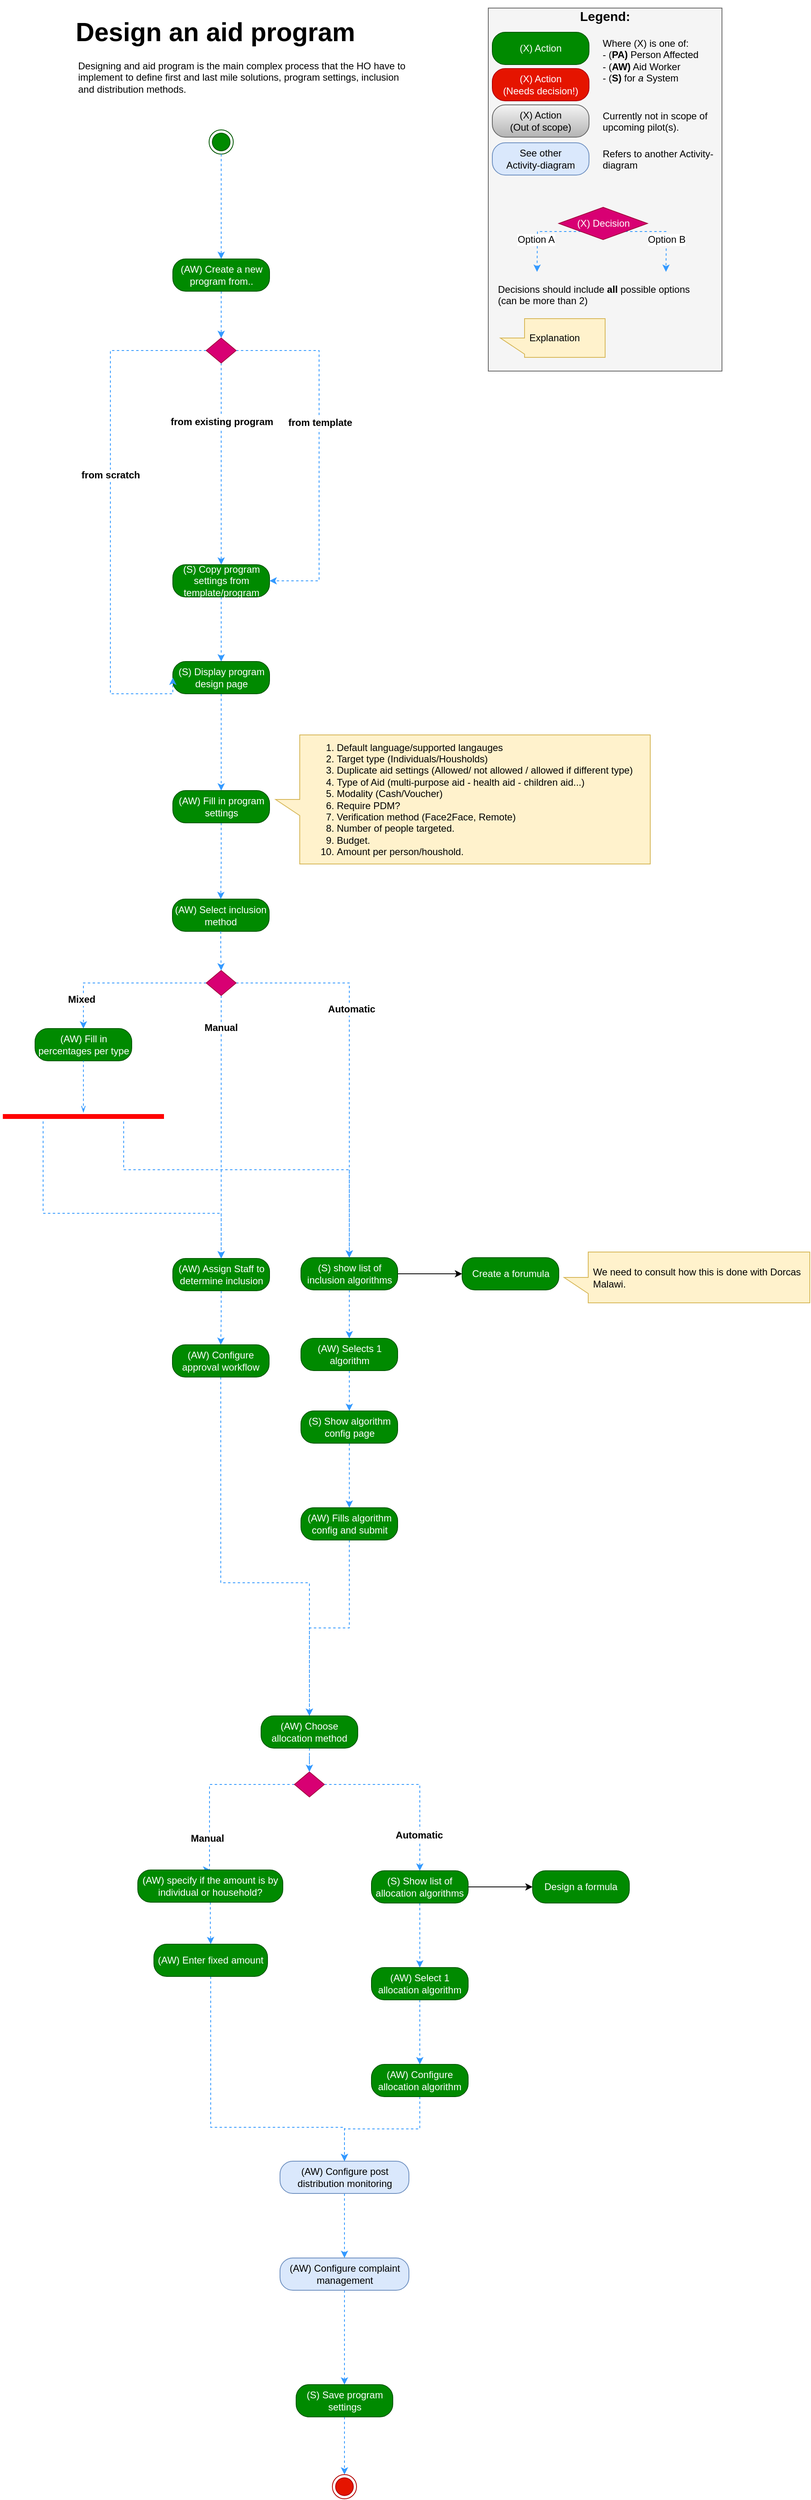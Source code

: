 <mxfile version="10.7.7" type="github"><diagram id="uyd7z65uwDIBuKVMTp-y" name="Page-1"><mxGraphModel dx="2628" dy="688" grid="0" gridSize="10" guides="1" tooltips="1" connect="1" arrows="1" fold="1" page="1" pageScale="1" pageWidth="827" pageHeight="1169" math="0" shadow="0"><root><mxCell id="0"/><mxCell id="1" parent="0"/><mxCell id="oU4Lt3CGuPSWamgN9LYf-1" value="" style="ellipse;html=1;shape=endState;fillColor=#008a00;strokeColor=#005700;fontColor=#ffffff;" parent="1" vertex="1"><mxGeometry x="183.5" y="161" width="30" height="30" as="geometry"/></mxCell><mxCell id="r_gWgSIU1no9RMqBCy4V-19" value="" style="edgeStyle=orthogonalEdgeStyle;rounded=0;orthogonalLoop=1;jettySize=auto;html=1;dashed=1;fontColor=#ffffff;strokeColor=#3399FF;exitX=0.5;exitY=1;exitDx=0;exitDy=0;" parent="1" source="oU4Lt3CGuPSWamgN9LYf-1" target="oU4Lt3CGuPSWamgN9LYf-7" edge="1"><mxGeometry relative="1" as="geometry"><mxPoint x="198.5" y="281" as="sourcePoint"/></mxGeometry></mxCell><mxCell id="r_gWgSIU1no9RMqBCy4V-20" value="" style="edgeStyle=orthogonalEdgeStyle;rounded=0;orthogonalLoop=1;jettySize=auto;html=1;dashed=1;fontColor=#ffffff;strokeColor=#3399FF;entryX=0.5;entryY=0;entryDx=0;entryDy=0;" parent="1" source="KecbVdrOQGVTAzfSpqfk-3" target="oU4Lt3CGuPSWamgN9LYf-9" edge="1"><mxGeometry relative="1" as="geometry"><mxPoint x="409.241" y="519.897" as="targetPoint"/></mxGeometry></mxCell><mxCell id="VSpnW6MTnc7cBIIX0SXJ-1" value="&lt;span&gt;&lt;font color=&quot;#000000&quot;&gt;from existing program&lt;/font&gt;&lt;/span&gt;" style="text;html=1;resizable=0;points=[];align=center;verticalAlign=middle;labelBackgroundColor=#ffffff;fontColor=#ffffff;fontStyle=1" parent="r_gWgSIU1no9RMqBCy4V-20" vertex="1" connectable="0"><mxGeometry x="0.385" y="-22" relative="1" as="geometry"><mxPoint x="22.5" y="-100" as="offset"/></mxGeometry></mxCell><mxCell id="KecbVdrOQGVTAzfSpqfk-5" style="edgeStyle=orthogonalEdgeStyle;rounded=0;orthogonalLoop=1;jettySize=auto;html=1;entryX=0.5;entryY=0;entryDx=0;entryDy=0;dashed=1;fontColor=#ffffff;strokeColor=#3399FF;" parent="1" source="oU4Lt3CGuPSWamgN9LYf-7" target="KecbVdrOQGVTAzfSpqfk-3" edge="1"><mxGeometry relative="1" as="geometry"/></mxCell><mxCell id="oU4Lt3CGuPSWamgN9LYf-7" value="(AW) Create a new program from.." style="rounded=1;whiteSpace=wrap;html=1;arcSize=40;fillColor=#008a00;strokeColor=#005700;fontColor=#ffffff;" parent="1" vertex="1"><mxGeometry x="138.5" y="321" width="120" height="40" as="geometry"/></mxCell><mxCell id="r_gWgSIU1no9RMqBCy4V-21" value="" style="edgeStyle=orthogonalEdgeStyle;rounded=0;orthogonalLoop=1;jettySize=auto;html=1;dashed=1;fontColor=#ffffff;strokeColor=#3399FF;" parent="1" source="oU4Lt3CGuPSWamgN9LYf-9" target="oU4Lt3CGuPSWamgN9LYf-11" edge="1"><mxGeometry relative="1" as="geometry"/></mxCell><mxCell id="oU4Lt3CGuPSWamgN9LYf-9" value="(S) Copy program settings from template/program" style="rounded=1;whiteSpace=wrap;html=1;arcSize=40;fillColor=#008a00;strokeColor=#005700;fontColor=#ffffff;" parent="1" vertex="1"><mxGeometry x="138.5" y="700" width="120" height="40" as="geometry"/></mxCell><mxCell id="W5jjdHtQMDYPquZrsMow-2" value="" style="edgeStyle=orthogonalEdgeStyle;rounded=0;orthogonalLoop=1;jettySize=auto;html=1;dashed=1;fontColor=#ffffff;strokeColor=#3399FF;" parent="1" source="oU4Lt3CGuPSWamgN9LYf-11" target="W5jjdHtQMDYPquZrsMow-1" edge="1"><mxGeometry relative="1" as="geometry"/></mxCell><mxCell id="oU4Lt3CGuPSWamgN9LYf-11" value="(S) Display program design page" style="rounded=1;whiteSpace=wrap;html=1;arcSize=40;fillColor=#008a00;strokeColor=#005700;fontColor=#ffffff;" parent="1" vertex="1"><mxGeometry x="138.5" y="820" width="120" height="40" as="geometry"/></mxCell><mxCell id="W5jjdHtQMDYPquZrsMow-8" value="" style="edgeStyle=orthogonalEdgeStyle;rounded=0;orthogonalLoop=1;jettySize=auto;html=1;dashed=1;strokeColor=#3399FF;fontColor=#ffffff;entryX=0.5;entryY=0;entryDx=0;entryDy=0;" parent="1" source="W5jjdHtQMDYPquZrsMow-1" target="r_gWgSIU1no9RMqBCy4V-23" edge="1"><mxGeometry relative="1" as="geometry"><mxPoint x="198.5" y="1040" as="targetPoint"/></mxGeometry></mxCell><mxCell id="W5jjdHtQMDYPquZrsMow-1" value="(AW) Fill in program settings" style="rounded=1;whiteSpace=wrap;html=1;arcSize=40;fillColor=#008a00;strokeColor=#005700;fontColor=#ffffff;" parent="1" vertex="1"><mxGeometry x="138.5" y="980" width="120" height="40" as="geometry"/></mxCell><mxCell id="W5jjdHtQMDYPquZrsMow-12" value="" style="edgeStyle=orthogonalEdgeStyle;rounded=0;orthogonalLoop=1;jettySize=auto;html=1;dashed=1;strokeColor=#3399FF;fontColor=#000000;fontStyle=1" parent="1" source="W5jjdHtQMDYPquZrsMow-13" target="W5jjdHtQMDYPquZrsMow-11" edge="1"><mxGeometry relative="1" as="geometry"/></mxCell><mxCell id="W5jjdHtQMDYPquZrsMow-48" value="&lt;b&gt;Manual&lt;/b&gt;" style="text;html=1;resizable=0;points=[];align=center;verticalAlign=middle;labelBackgroundColor=#ffffff;fontColor=#000000;" parent="W5jjdHtQMDYPquZrsMow-12" vertex="1" connectable="0"><mxGeometry x="-0.663" y="-1" relative="1" as="geometry"><mxPoint y="-15" as="offset"/></mxGeometry></mxCell><mxCell id="r_gWgSIU1no9RMqBCy4V-23" value="(AW) Select inclusion method&lt;br&gt;" style="rounded=1;whiteSpace=wrap;html=1;arcSize=40;fillColor=#008a00;strokeColor=#005700;fontColor=#ffffff;" parent="1" vertex="1"><mxGeometry x="138" y="1114.5" width="120" height="40" as="geometry"/></mxCell><mxCell id="W5jjdHtQMDYPquZrsMow-52" style="edgeStyle=orthogonalEdgeStyle;rounded=0;orthogonalLoop=1;jettySize=auto;html=1;entryX=0.5;entryY=0;entryDx=0;entryDy=0;dashed=1;strokeColor=#3399FF;" parent="1" source="W5jjdHtQMDYPquZrsMow-11" target="W5jjdHtQMDYPquZrsMow-53" edge="1"><mxGeometry relative="1" as="geometry"/></mxCell><mxCell id="W5jjdHtQMDYPquZrsMow-11" value="(AW) Assign Staff to determine inclusion&lt;br&gt;" style="rounded=1;whiteSpace=wrap;html=1;arcSize=40;fillColor=#008a00;strokeColor=#005700;fontColor=#ffffff;" parent="1" vertex="1"><mxGeometry x="138.5" y="1560" width="120" height="40" as="geometry"/></mxCell><mxCell id="Q3AtUHi8kb276JzZ1yQo-1" value="" style="rounded=0;whiteSpace=wrap;html=1;fontSize=16;align=left;fillColor=#f5f5f5;strokeColor=#666666;fontColor=#333333;" parent="1" vertex="1"><mxGeometry x="530" y="10" width="290" height="450" as="geometry"/></mxCell><mxCell id="Q3AtUHi8kb276JzZ1yQo-6" value="See other&lt;br&gt;Activity-diagram" style="rounded=1;whiteSpace=wrap;html=1;arcSize=40;fillColor=#dae8fc;strokeColor=#6c8ebf;" parent="1" vertex="1"><mxGeometry x="535" y="177" width="120" height="40" as="geometry"/></mxCell><mxCell id="Q3AtUHi8kb276JzZ1yQo-8" value="(X) Action&lt;br&gt;" style="rounded=1;whiteSpace=wrap;html=1;arcSize=40;fillColor=#008a00;strokeColor=#005700;fontColor=#ffffff;" parent="1" vertex="1"><mxGeometry x="535" y="40" width="120" height="40" as="geometry"/></mxCell><mxCell id="Q3AtUHi8kb276JzZ1yQo-9" value="" style="edgeStyle=orthogonalEdgeStyle;rounded=0;orthogonalLoop=1;jettySize=auto;html=1;dashed=1;strokeColor=#3399FF;exitX=0;exitY=1;exitDx=0;exitDy=0;" parent="1" source="Q3AtUHi8kb276JzZ1yQo-13" edge="1"><mxGeometry relative="1" as="geometry"><mxPoint x="590.5" y="337" as="targetPoint"/></mxGeometry></mxCell><mxCell id="Q3AtUHi8kb276JzZ1yQo-10" value="Option A" style="text;html=1;resizable=0;points=[];align=center;verticalAlign=middle;labelBackgroundColor=#ffffff;" parent="Q3AtUHi8kb276JzZ1yQo-9" vertex="1" connectable="0"><mxGeometry x="-0.263" y="1" relative="1" as="geometry"><mxPoint x="-18" y="9" as="offset"/></mxGeometry></mxCell><mxCell id="Q3AtUHi8kb276JzZ1yQo-11" style="edgeStyle=orthogonalEdgeStyle;rounded=0;orthogonalLoop=1;jettySize=auto;html=1;exitX=1;exitY=1;exitDx=0;exitDy=0;dashed=1;strokeColor=#3399FF;" parent="1" source="Q3AtUHi8kb276JzZ1yQo-13" edge="1"><mxGeometry relative="1" as="geometry"><mxPoint x="750.5" y="337" as="targetPoint"/></mxGeometry></mxCell><mxCell id="Q3AtUHi8kb276JzZ1yQo-12" value="Option B" style="text;html=1;resizable=0;points=[];align=center;verticalAlign=middle;labelBackgroundColor=#ffffff;" parent="Q3AtUHi8kb276JzZ1yQo-11" vertex="1" connectable="0"><mxGeometry x="0.2" y="-1" relative="1" as="geometry"><mxPoint x="1" as="offset"/></mxGeometry></mxCell><mxCell id="Q3AtUHi8kb276JzZ1yQo-13" value="&lt;span&gt;(X) Decision&lt;br&gt;&lt;/span&gt;" style="rhombus;whiteSpace=wrap;html=1;fillColor=#d80073;strokeColor=#A50040;fontColor=#ffffff;" parent="1" vertex="1"><mxGeometry x="617.5" y="257" width="110" height="40" as="geometry"/></mxCell><mxCell id="Q3AtUHi8kb276JzZ1yQo-29" value="(X) Action&lt;br&gt;(Needs decision!)&lt;br&gt;" style="rounded=1;whiteSpace=wrap;html=1;arcSize=40;fillColor=#e51400;strokeColor=#B20000;fontColor=#ffffff;" parent="1" vertex="1"><mxGeometry x="535" y="85" width="120" height="40" as="geometry"/></mxCell><mxCell id="Q3AtUHi8kb276JzZ1yQo-30" value="&lt;div style=&quot;text-align: left ; font-size: 32px&quot;&gt;Design an aid program&lt;/div&gt;" style="text;html=1;strokeColor=none;fillColor=none;align=left;verticalAlign=middle;whiteSpace=wrap;rounded=0;fontStyle=1;fontSize=32;spacingLeft=16;" parent="1" vertex="1"><mxGeometry width="518" height="80" as="geometry"/></mxCell><mxCell id="Q3AtUHi8kb276JzZ1yQo-31" value="&lt;font style=&quot;font-size: 16px;&quot;&gt;Legend:&lt;/font&gt;" style="text;html=1;strokeColor=none;fillColor=none;align=center;verticalAlign=middle;whiteSpace=wrap;rounded=0;fontSize=16;fontStyle=1" parent="1" vertex="1"><mxGeometry x="655" y="10" width="40" height="20" as="geometry"/></mxCell><mxCell id="Q3AtUHi8kb276JzZ1yQo-32" value="Where (X) is one of:&lt;br&gt;- (&lt;b&gt;PA)&lt;/b&gt; Person Affected&lt;br&gt;- (&lt;b&gt;AW)&lt;/b&gt; Aid Worker&lt;br&gt;- (&lt;b&gt;S)&lt;/b&gt; for &lt;i&gt;a&lt;/i&gt; System&lt;br&gt;" style="text;html=1;strokeColor=none;fillColor=none;align=left;verticalAlign=top;whiteSpace=wrap;rounded=0;fontSize=12;" parent="1" vertex="1"><mxGeometry x="670" y="40" width="140" height="70" as="geometry"/></mxCell><mxCell id="Q3AtUHi8kb276JzZ1yQo-33" value="Refers to another Activity-diagram&lt;br&gt;" style="text;html=1;strokeColor=none;fillColor=none;align=left;verticalAlign=top;whiteSpace=wrap;rounded=0;fontSize=12;" parent="1" vertex="1"><mxGeometry x="670" y="177" width="140" height="38" as="geometry"/></mxCell><mxCell id="Q3AtUHi8kb276JzZ1yQo-34" value="Decisions should include &lt;b&gt;all&lt;/b&gt; possible options (can be more than 2)&lt;br&gt;" style="text;html=1;strokeColor=none;fillColor=none;align=left;verticalAlign=top;whiteSpace=wrap;rounded=0;fontSize=12;" parent="1" vertex="1"><mxGeometry x="540" y="345" width="250" height="38" as="geometry"/></mxCell><mxCell id="Q3AtUHi8kb276JzZ1yQo-35" value="&lt;p&gt;Explanation&lt;/p&gt;" style="shape=callout;whiteSpace=wrap;html=1;perimeter=calloutPerimeter;fillColor=#fff2cc;fontSize=12;align=left;strokeColor=#d6b656;spacingLeft=4;direction=south;" parent="1" vertex="1"><mxGeometry x="545" y="395" width="130" height="48" as="geometry"/></mxCell><mxCell id="Q3AtUHi8kb276JzZ1yQo-36" value="(X) Action&lt;br&gt;(Out of scope)&lt;br&gt;" style="rounded=1;whiteSpace=wrap;html=1;arcSize=40;fillColor=#f5f5f5;strokeColor=#666666;gradientColor=#b3b3b3;" parent="1" vertex="1"><mxGeometry x="535" y="130" width="120" height="40" as="geometry"/></mxCell><mxCell id="Q3AtUHi8kb276JzZ1yQo-37" value="Currently not in scope of upcoming pilot(s).&lt;br&gt;" style="text;html=1;strokeColor=none;fillColor=none;align=left;verticalAlign=top;whiteSpace=wrap;rounded=0;fontSize=12;" parent="1" vertex="1"><mxGeometry x="670" y="130" width="140" height="70" as="geometry"/></mxCell><mxCell id="KecbVdrOQGVTAzfSpqfk-2" value="&lt;p&gt;Designing and aid program is the main complex process that the HO have to implement to define first and last mile solutions, program settings, inclusion and distribution methods.&lt;/p&gt;" style="text;html=1;strokeColor=none;fillColor=none;spacing=8;spacingTop=-20;whiteSpace=wrap;overflow=hidden;rounded=0;align=left;" parent="1" vertex="1"><mxGeometry x="13" y="70" width="432" height="57" as="geometry"/></mxCell><mxCell id="KecbVdrOQGVTAzfSpqfk-9" style="edgeStyle=orthogonalEdgeStyle;rounded=0;orthogonalLoop=1;jettySize=auto;html=1;exitX=0;exitY=0.5;exitDx=0;exitDy=0;entryX=0;entryY=0.5;entryDx=0;entryDy=0;dashed=1;strokeColor=#3399FF;fontColor=#ffffff;" parent="1" source="KecbVdrOQGVTAzfSpqfk-3" target="oU4Lt3CGuPSWamgN9LYf-11" edge="1"><mxGeometry relative="1" as="geometry"><mxPoint x="-17.655" y="519.897" as="targetPoint"/><Array as="points"><mxPoint x="61" y="434"/><mxPoint x="61" y="860"/></Array></mxGeometry></mxCell><mxCell id="VSpnW6MTnc7cBIIX0SXJ-3" value="&lt;span&gt;from scratch&lt;/span&gt;" style="text;html=1;resizable=0;points=[];align=center;verticalAlign=middle;labelBackgroundColor=#ffffff;fontColor=#000000;fontStyle=1" parent="KecbVdrOQGVTAzfSpqfk-9" vertex="1" connectable="0"><mxGeometry x="-0.149" relative="1" as="geometry"><mxPoint as="offset"/></mxGeometry></mxCell><mxCell id="3eUG6qijm_FLdWAASWK8-2" style="edgeStyle=orthogonalEdgeStyle;rounded=0;orthogonalLoop=1;jettySize=auto;html=1;dashed=1;fontColor=#ffffff;strokeColor=#3399FF;entryX=1;entryY=0.5;entryDx=0;entryDy=0;" parent="1" source="KecbVdrOQGVTAzfSpqfk-3" target="oU4Lt3CGuPSWamgN9LYf-9" edge="1"><mxGeometry relative="1" as="geometry"><mxPoint x="280" y="660" as="targetPoint"/><Array as="points"><mxPoint x="320" y="434"/><mxPoint x="320" y="720"/></Array></mxGeometry></mxCell><mxCell id="VSpnW6MTnc7cBIIX0SXJ-2" value="&lt;span&gt;&lt;font color=&quot;#000000&quot;&gt;from template&lt;/font&gt;&lt;/span&gt;" style="text;html=1;resizable=0;points=[];align=center;verticalAlign=middle;labelBackgroundColor=#ffffff;fontColor=#ffffff;fontStyle=1" parent="3eUG6qijm_FLdWAASWK8-2" vertex="1" connectable="0"><mxGeometry x="-0.45" y="1" relative="1" as="geometry"><mxPoint y="68" as="offset"/></mxGeometry></mxCell><mxCell id="KecbVdrOQGVTAzfSpqfk-3" value="&lt;span&gt;&lt;br&gt;&lt;/span&gt;" style="rhombus;whiteSpace=wrap;html=1;fillColor=#d80073;strokeColor=#A50040;fontColor=#ffffff;" parent="1" vertex="1"><mxGeometry x="180" y="419" width="37" height="31" as="geometry"/></mxCell><mxCell id="W5jjdHtQMDYPquZrsMow-4" value="&lt;p&gt;&lt;/p&gt;&lt;ol&gt;&lt;li&gt;Default language/supported langauges&lt;/li&gt;&lt;li&gt;Target type (Individuals/Housholds)&lt;/li&gt;&lt;li&gt;Duplicate aid settings (Allowed/ not allowed / allowed if different type)&lt;/li&gt;&lt;li&gt;Type of Aid (multi-purpose aid - health aid - children aid...)&lt;/li&gt;&lt;li&gt;Modality (Cash/Voucher)&lt;/li&gt;&lt;li&gt;Require PDM?&lt;/li&gt;&lt;li&gt;Verification method (Face2Face, Remote)&lt;/li&gt;&lt;li&gt;Number of people targeted.&lt;/li&gt;&lt;li&gt;Budget.&lt;/li&gt;&lt;li&gt;Amount per person/houshold.&lt;/li&gt;&lt;/ol&gt;&lt;p&gt;&lt;/p&gt;" style="shape=callout;whiteSpace=wrap;html=1;perimeter=calloutPerimeter;fillColor=#fff2cc;fontSize=12;align=left;strokeColor=#d6b656;spacingLeft=4;direction=south;" parent="1" vertex="1"><mxGeometry x="266" y="911" width="465" height="160" as="geometry"/></mxCell><mxCell id="W5jjdHtQMDYPquZrsMow-16" style="edgeStyle=orthogonalEdgeStyle;rounded=0;orthogonalLoop=1;jettySize=auto;html=1;exitX=1;exitY=0.5;exitDx=0;exitDy=0;entryX=0.5;entryY=0;entryDx=0;entryDy=0;dashed=1;strokeColor=#3399FF;fontColor=#ffffff;" parent="1" source="W5jjdHtQMDYPquZrsMow-13" target="W5jjdHtQMDYPquZrsMow-23" edge="1"><mxGeometry relative="1" as="geometry"><mxPoint x="378" y="1249" as="targetPoint"/></mxGeometry></mxCell><mxCell id="W5jjdHtQMDYPquZrsMow-18" value="Automatic" style="text;html=1;resizable=0;points=[];align=center;verticalAlign=middle;labelBackgroundColor=#ffffff;fontColor=#000000;fontStyle=1" parent="W5jjdHtQMDYPquZrsMow-16" vertex="1" connectable="0"><mxGeometry x="0.336" y="-29" relative="1" as="geometry"><mxPoint x="31" y="-149" as="offset"/></mxGeometry></mxCell><mxCell id="W5jjdHtQMDYPquZrsMow-20" value="" style="edgeStyle=orthogonalEdgeStyle;rounded=0;orthogonalLoop=1;jettySize=auto;html=1;dashed=1;strokeColor=#3399FF;fontColor=#000000;entryX=0.5;entryY=0;entryDx=0;entryDy=0;" parent="1" source="W5jjdHtQMDYPquZrsMow-13" target="W5jjdHtQMDYPquZrsMow-21" edge="1"><mxGeometry relative="1" as="geometry"><mxPoint x="100" y="1168.5" as="targetPoint"/></mxGeometry></mxCell><mxCell id="W5jjdHtQMDYPquZrsMow-22" value="&lt;b&gt;Mixed&lt;/b&gt;" style="text;html=1;resizable=0;points=[];align=center;verticalAlign=middle;labelBackgroundColor=#ffffff;fontColor=#000000;" parent="W5jjdHtQMDYPquZrsMow-20" vertex="1" connectable="0"><mxGeometry x="0.751" y="-3" relative="1" as="geometry"><mxPoint y="-10" as="offset"/></mxGeometry></mxCell><mxCell id="W5jjdHtQMDYPquZrsMow-13" value="&lt;span&gt;&lt;br&gt;&lt;/span&gt;" style="rhombus;whiteSpace=wrap;html=1;fillColor=#d80073;strokeColor=#A50040;fontColor=#ffffff;" parent="1" vertex="1"><mxGeometry x="180" y="1203" width="37" height="31" as="geometry"/></mxCell><mxCell id="W5jjdHtQMDYPquZrsMow-14" value="" style="edgeStyle=orthogonalEdgeStyle;rounded=0;orthogonalLoop=1;jettySize=auto;html=1;dashed=1;strokeColor=#3399FF;fontColor=#ffffff;" parent="1" source="r_gWgSIU1no9RMqBCy4V-23" target="W5jjdHtQMDYPquZrsMow-13" edge="1"><mxGeometry relative="1" as="geometry"><mxPoint x="199" y="1114.5" as="sourcePoint"/><mxPoint x="205" y="1249" as="targetPoint"/></mxGeometry></mxCell><mxCell id="W5jjdHtQMDYPquZrsMow-26" value="" style="edgeStyle=orthogonalEdgeStyle;rounded=0;orthogonalLoop=1;jettySize=auto;html=1;dashed=1;strokeColor=#3399FF;fontColor=#000000;" parent="1" source="W5jjdHtQMDYPquZrsMow-23" target="W5jjdHtQMDYPquZrsMow-25" edge="1"><mxGeometry relative="1" as="geometry"/></mxCell><mxCell id="GhHa91-S6OmbIX-KsphO-2" value="" style="edgeStyle=orthogonalEdgeStyle;rounded=0;orthogonalLoop=1;jettySize=auto;html=1;" edge="1" parent="1" source="W5jjdHtQMDYPquZrsMow-23" target="GhHa91-S6OmbIX-KsphO-1"><mxGeometry relative="1" as="geometry"/></mxCell><mxCell id="W5jjdHtQMDYPquZrsMow-23" value="(S) show list of inclusion algorithms&lt;br&gt;" style="rounded=1;whiteSpace=wrap;html=1;arcSize=40;fillColor=#008a00;strokeColor=#005700;fontColor=#ffffff;" parent="1" vertex="1"><mxGeometry x="297.5" y="1559" width="120" height="40" as="geometry"/></mxCell><mxCell id="GhHa91-S6OmbIX-KsphO-1" value="Create a forumula&lt;br&gt;" style="rounded=1;whiteSpace=wrap;html=1;arcSize=40;fillColor=#008a00;strokeColor=#005700;fontColor=#ffffff;" vertex="1" parent="1"><mxGeometry x="497.5" y="1559" width="120" height="40" as="geometry"/></mxCell><mxCell id="W5jjdHtQMDYPquZrsMow-28" value="" style="edgeStyle=orthogonalEdgeStyle;rounded=0;orthogonalLoop=1;jettySize=auto;html=1;dashed=1;strokeColor=#3399FF;fontColor=#000000;" parent="1" source="W5jjdHtQMDYPquZrsMow-25" target="W5jjdHtQMDYPquZrsMow-27" edge="1"><mxGeometry relative="1" as="geometry"/></mxCell><mxCell id="W5jjdHtQMDYPquZrsMow-25" value="(AW) Selects 1 algorithm&lt;br&gt;" style="rounded=1;whiteSpace=wrap;html=1;arcSize=40;fillColor=#008a00;strokeColor=#005700;fontColor=#ffffff;" parent="1" vertex="1"><mxGeometry x="297.5" y="1659" width="120" height="40" as="geometry"/></mxCell><mxCell id="W5jjdHtQMDYPquZrsMow-30" value="" style="edgeStyle=orthogonalEdgeStyle;rounded=0;orthogonalLoop=1;jettySize=auto;html=1;dashed=1;strokeColor=#3399FF;fontColor=#000000;" parent="1" source="W5jjdHtQMDYPquZrsMow-27" target="W5jjdHtQMDYPquZrsMow-29" edge="1"><mxGeometry relative="1" as="geometry"/></mxCell><mxCell id="W5jjdHtQMDYPquZrsMow-27" value="(S) Show algorithm config page&lt;br&gt;" style="rounded=1;whiteSpace=wrap;html=1;arcSize=40;fillColor=#008a00;strokeColor=#005700;fontColor=#ffffff;" parent="1" vertex="1"><mxGeometry x="297.5" y="1749" width="120" height="40" as="geometry"/></mxCell><mxCell id="W5jjdHtQMDYPquZrsMow-51" style="edgeStyle=orthogonalEdgeStyle;rounded=0;orthogonalLoop=1;jettySize=auto;html=1;entryX=0.5;entryY=0;entryDx=0;entryDy=0;dashed=1;endArrow=classic;strokeColor=#3399FF;fontColor=#000000;fontStyle=1;" parent="1" source="W5jjdHtQMDYPquZrsMow-29" target="W5jjdHtQMDYPquZrsMow-56" edge="1"><mxGeometry relative="1" as="geometry"><mxPoint x="308" y="2017" as="targetPoint"/></mxGeometry></mxCell><mxCell id="W5jjdHtQMDYPquZrsMow-29" value="(AW) Fills algorithm config and submit&lt;br&gt;" style="rounded=1;whiteSpace=wrap;html=1;arcSize=40;fillColor=#008a00;strokeColor=#005700;fontColor=#ffffff;" parent="1" vertex="1"><mxGeometry x="297.5" y="1869" width="120" height="40" as="geometry"/></mxCell><mxCell id="W5jjdHtQMDYPquZrsMow-21" value="(AW) Fill in percentages per type&lt;br&gt;" style="rounded=1;whiteSpace=wrap;html=1;arcSize=40;fillColor=#008a00;strokeColor=#005700;fontColor=#ffffff;" parent="1" vertex="1"><mxGeometry x="-32.5" y="1275" width="120" height="40" as="geometry"/></mxCell><mxCell id="W5jjdHtQMDYPquZrsMow-45" style="edgeStyle=orthogonalEdgeStyle;rounded=0;orthogonalLoop=1;jettySize=auto;html=1;entryX=0.5;entryY=1;entryDx=0;entryDy=0;dashed=1;strokeColor=#3399FF;fontColor=#000000;startArrow=openThin;startFill=0;endArrow=none;endFill=0;" parent="1" source="W5jjdHtQMDYPquZrsMow-38" target="W5jjdHtQMDYPquZrsMow-21" edge="1"><mxGeometry relative="1" as="geometry"/></mxCell><mxCell id="W5jjdHtQMDYPquZrsMow-46" style="edgeStyle=orthogonalEdgeStyle;rounded=0;orthogonalLoop=1;jettySize=auto;html=1;exitX=0.75;exitY=0.5;exitDx=0;exitDy=0;exitPerimeter=0;entryX=0.5;entryY=0;entryDx=0;entryDy=0;dashed=1;endArrow=classic;strokeColor=#3399FF;fontColor=#000000;fontStyle=1;" parent="1" source="W5jjdHtQMDYPquZrsMow-38" target="W5jjdHtQMDYPquZrsMow-23" edge="1"><mxGeometry relative="1" as="geometry"><Array as="points"><mxPoint x="78" y="1450"/><mxPoint x="358" y="1450"/></Array></mxGeometry></mxCell><mxCell id="W5jjdHtQMDYPquZrsMow-47" style="edgeStyle=orthogonalEdgeStyle;rounded=0;orthogonalLoop=1;jettySize=auto;html=1;exitX=0.25;exitY=0.5;exitDx=0;exitDy=0;exitPerimeter=0;entryX=0.5;entryY=0;entryDx=0;entryDy=0;dashed=1;endArrow=classic;strokeColor=#3399FF;fontColor=#000000;fontStyle=1;" parent="1" source="W5jjdHtQMDYPquZrsMow-38" target="W5jjdHtQMDYPquZrsMow-11" edge="1"><mxGeometry relative="1" as="geometry"><Array as="points"><mxPoint x="-22" y="1504"/><mxPoint x="199" y="1504"/></Array></mxGeometry></mxCell><mxCell id="W5jjdHtQMDYPquZrsMow-38" value="" style="shape=line;html=1;strokeWidth=6;strokeColor=#ff0000;rounded=1;fillColor=#008a00;fontColor=#000000;" parent="1" vertex="1"><mxGeometry x="-72.5" y="1379" width="200" height="10" as="geometry"/></mxCell><mxCell id="W5jjdHtQMDYPquZrsMow-54" style="edgeStyle=orthogonalEdgeStyle;rounded=0;orthogonalLoop=1;jettySize=auto;html=1;dashed=1;strokeColor=#3399FF;entryX=0.5;entryY=0;entryDx=0;entryDy=0;" parent="1" source="W5jjdHtQMDYPquZrsMow-53" target="W5jjdHtQMDYPquZrsMow-56" edge="1"><mxGeometry relative="1" as="geometry"><mxPoint x="299" y="2131" as="targetPoint"/><Array as="points"><mxPoint x="198" y="1962"/><mxPoint x="308" y="1962"/></Array></mxGeometry></mxCell><mxCell id="W5jjdHtQMDYPquZrsMow-53" value="(AW) Configure approval workflow&lt;br&gt;" style="rounded=1;whiteSpace=wrap;html=1;arcSize=40;fillColor=#008a00;strokeColor=#005700;fontColor=#ffffff;" parent="1" vertex="1"><mxGeometry x="138" y="1667" width="120" height="40" as="geometry"/></mxCell><mxCell id="W5jjdHtQMDYPquZrsMow-57" value="" style="edgeStyle=orthogonalEdgeStyle;rounded=0;orthogonalLoop=1;jettySize=auto;html=1;dashed=1;strokeColor=#3399FF;entryX=0.5;entryY=0;entryDx=0;entryDy=0;" parent="1" edge="1"><mxGeometry relative="1" as="geometry"><mxPoint x="308" y="2057" as="sourcePoint"/></mxGeometry></mxCell><mxCell id="W5jjdHtQMDYPquZrsMow-59" style="edgeStyle=orthogonalEdgeStyle;rounded=0;orthogonalLoop=1;jettySize=auto;html=1;entryX=0.5;entryY=0;entryDx=0;entryDy=0;dashed=1;strokeColor=#3399FF;" parent="1" source="W5jjdHtQMDYPquZrsMow-56" target="W5jjdHtQMDYPquZrsMow-58" edge="1"><mxGeometry relative="1" as="geometry"/></mxCell><mxCell id="W5jjdHtQMDYPquZrsMow-56" value="(AW) Choose allocation method&lt;br&gt;" style="rounded=1;whiteSpace=wrap;html=1;arcSize=40;fillColor=#008a00;strokeColor=#005700;fontColor=#ffffff;" parent="1" vertex="1"><mxGeometry x="248" y="2127" width="120" height="40" as="geometry"/></mxCell><mxCell id="W5jjdHtQMDYPquZrsMow-62" style="edgeStyle=orthogonalEdgeStyle;rounded=0;orthogonalLoop=1;jettySize=auto;html=1;exitX=0;exitY=0.5;exitDx=0;exitDy=0;entryX=0.5;entryY=0;entryDx=0;entryDy=0;dashed=1;strokeColor=#3399FF;" parent="1" source="W5jjdHtQMDYPquZrsMow-58" target="W5jjdHtQMDYPquZrsMow-61" edge="1"><mxGeometry relative="1" as="geometry"><Array as="points"><mxPoint x="184" y="2212"/></Array></mxGeometry></mxCell><mxCell id="W5jjdHtQMDYPquZrsMow-65" value="Manual" style="text;html=1;resizable=0;points=[];align=center;verticalAlign=middle;labelBackgroundColor=#ffffff;fontColor=#000000;fontStyle=1" parent="W5jjdHtQMDYPquZrsMow-62" vertex="1" connectable="0"><mxGeometry x="0.152" y="-3" relative="1" as="geometry"><mxPoint y="50" as="offset"/></mxGeometry></mxCell><mxCell id="W5jjdHtQMDYPquZrsMow-63" style="edgeStyle=orthogonalEdgeStyle;rounded=0;orthogonalLoop=1;jettySize=auto;html=1;entryX=0.5;entryY=0;entryDx=0;entryDy=0;dashed=1;strokeColor=#3399FF;" parent="1" source="W5jjdHtQMDYPquZrsMow-58" target="W5jjdHtQMDYPquZrsMow-60" edge="1"><mxGeometry relative="1" as="geometry"/></mxCell><mxCell id="W5jjdHtQMDYPquZrsMow-64" value="Automatic" style="text;html=1;resizable=0;points=[];align=center;verticalAlign=middle;labelBackgroundColor=#ffffff;fontColor=#000000;fontStyle=1" parent="W5jjdHtQMDYPquZrsMow-63" vertex="1" connectable="0"><mxGeometry x="0.604" y="-1" relative="1" as="geometry"><mxPoint as="offset"/></mxGeometry></mxCell><mxCell id="W5jjdHtQMDYPquZrsMow-58" value="&lt;span&gt;&lt;br&gt;&lt;/span&gt;" style="rhombus;whiteSpace=wrap;html=1;fillColor=#d80073;strokeColor=#A50040;fontColor=#ffffff;" parent="1" vertex="1"><mxGeometry x="289.5" y="2196.5" width="37" height="31" as="geometry"/></mxCell><mxCell id="W5jjdHtQMDYPquZrsMow-67" value="" style="edgeStyle=orthogonalEdgeStyle;rounded=0;orthogonalLoop=1;jettySize=auto;html=1;dashed=1;strokeColor=#3399FF;" parent="1" source="W5jjdHtQMDYPquZrsMow-60" target="W5jjdHtQMDYPquZrsMow-66" edge="1"><mxGeometry relative="1" as="geometry"/></mxCell><mxCell id="GhHa91-S6OmbIX-KsphO-4" value="" style="edgeStyle=orthogonalEdgeStyle;rounded=0;orthogonalLoop=1;jettySize=auto;html=1;" edge="1" parent="1" source="W5jjdHtQMDYPquZrsMow-60" target="GhHa91-S6OmbIX-KsphO-3"><mxGeometry relative="1" as="geometry"/></mxCell><mxCell id="W5jjdHtQMDYPquZrsMow-60" value="(S) Show list of allocation algorithms&lt;br&gt;" style="rounded=1;whiteSpace=wrap;html=1;arcSize=40;fillColor=#008a00;strokeColor=#005700;fontColor=#ffffff;" parent="1" vertex="1"><mxGeometry x="385" y="2319" width="120" height="40" as="geometry"/></mxCell><mxCell id="GhHa91-S6OmbIX-KsphO-3" value="Design a formula&lt;br&gt;" style="rounded=1;whiteSpace=wrap;html=1;arcSize=40;fillColor=#008a00;strokeColor=#005700;fontColor=#ffffff;" vertex="1" parent="1"><mxGeometry x="585" y="2319" width="120" height="40" as="geometry"/></mxCell><mxCell id="W5jjdHtQMDYPquZrsMow-69" value="" style="edgeStyle=orthogonalEdgeStyle;rounded=0;orthogonalLoop=1;jettySize=auto;html=1;dashed=1;strokeColor=#3399FF;" parent="1" source="W5jjdHtQMDYPquZrsMow-66" target="W5jjdHtQMDYPquZrsMow-68" edge="1"><mxGeometry relative="1" as="geometry"/></mxCell><mxCell id="W5jjdHtQMDYPquZrsMow-66" value="(AW) Select 1 allocation algorithm&lt;br&gt;" style="rounded=1;whiteSpace=wrap;html=1;arcSize=40;fillColor=#008a00;strokeColor=#005700;fontColor=#ffffff;" parent="1" vertex="1"><mxGeometry x="385" y="2439" width="120" height="40" as="geometry"/></mxCell><mxCell id="W5jjdHtQMDYPquZrsMow-71" style="edgeStyle=orthogonalEdgeStyle;rounded=0;orthogonalLoop=1;jettySize=auto;html=1;entryX=0.5;entryY=0;entryDx=0;entryDy=0;dashed=1;strokeColor=#3399FF;" parent="1" source="W5jjdHtQMDYPquZrsMow-68" target="W5jjdHtQMDYPquZrsMow-70" edge="1"><mxGeometry relative="1" as="geometry"/></mxCell><mxCell id="W5jjdHtQMDYPquZrsMow-68" value="(AW) Configure allocation algorithm&lt;br&gt;" style="rounded=1;whiteSpace=wrap;html=1;arcSize=40;fillColor=#008a00;strokeColor=#005700;fontColor=#ffffff;" parent="1" vertex="1"><mxGeometry x="385" y="2559" width="120" height="40" as="geometry"/></mxCell><mxCell id="W5jjdHtQMDYPquZrsMow-72" style="edgeStyle=orthogonalEdgeStyle;rounded=0;orthogonalLoop=1;jettySize=auto;html=1;entryX=0.5;entryY=0;entryDx=0;entryDy=0;dashed=1;strokeColor=#3399FF;" parent="1" source="W5jjdHtQMDYPquZrsMow-61" target="NwN1J25OWk26Dg70TDf9-1" edge="1"><mxGeometry relative="1" as="geometry"/></mxCell><mxCell id="W5jjdHtQMDYPquZrsMow-61" value="(AW) specify if the amount is by individual or household?" style="rounded=1;whiteSpace=wrap;html=1;arcSize=40;fillColor=#008a00;strokeColor=#005700;fontColor=#ffffff;" parent="1" vertex="1"><mxGeometry x="95" y="2318" width="180" height="40" as="geometry"/></mxCell><mxCell id="W5jjdHtQMDYPquZrsMow-74" value="" style="edgeStyle=orthogonalEdgeStyle;rounded=0;orthogonalLoop=1;jettySize=auto;html=1;dashed=1;strokeColor=#3399FF;" parent="1" source="W5jjdHtQMDYPquZrsMow-70" target="W5jjdHtQMDYPquZrsMow-73" edge="1"><mxGeometry relative="1" as="geometry"/></mxCell><mxCell id="W5jjdHtQMDYPquZrsMow-70" value="(AW) Configure post distribution monitoring&lt;br&gt;" style="rounded=1;whiteSpace=wrap;html=1;arcSize=40;fillColor=#dae8fc;strokeColor=#6c8ebf;fontColor=#000000;" parent="1" vertex="1"><mxGeometry x="271.5" y="2679" width="160" height="40" as="geometry"/></mxCell><mxCell id="W5jjdHtQMDYPquZrsMow-76" value="" style="edgeStyle=orthogonalEdgeStyle;rounded=0;orthogonalLoop=1;jettySize=auto;html=1;dashed=1;strokeColor=#3399FF;entryX=0.5;entryY=0;entryDx=0;entryDy=0;" parent="1" source="W5jjdHtQMDYPquZrsMow-73" target="W5jjdHtQMDYPquZrsMow-77" edge="1"><mxGeometry relative="1" as="geometry"><mxPoint x="351.5" y="2919" as="targetPoint"/></mxGeometry></mxCell><mxCell id="W5jjdHtQMDYPquZrsMow-73" value="(AW) Configure complaint management&lt;br&gt;" style="rounded=1;whiteSpace=wrap;html=1;arcSize=40;fillColor=#dae8fc;strokeColor=#6c8ebf;fontColor=#000000;" parent="1" vertex="1"><mxGeometry x="271.5" y="2799" width="160" height="40" as="geometry"/></mxCell><mxCell id="W5jjdHtQMDYPquZrsMow-80" style="edgeStyle=orthogonalEdgeStyle;rounded=0;orthogonalLoop=1;jettySize=auto;html=1;entryX=0.5;entryY=0;entryDx=0;entryDy=0;dashed=1;strokeColor=#3399FF;" parent="1" source="W5jjdHtQMDYPquZrsMow-77" target="W5jjdHtQMDYPquZrsMow-79" edge="1"><mxGeometry relative="1" as="geometry"/></mxCell><mxCell id="W5jjdHtQMDYPquZrsMow-77" value="(S) Save program settings&lt;br&gt;" style="rounded=1;whiteSpace=wrap;html=1;arcSize=40;fillColor=#008a00;strokeColor=#005700;fontColor=#ffffff;" parent="1" vertex="1"><mxGeometry x="291.5" y="2956" width="120" height="40" as="geometry"/></mxCell><mxCell id="W5jjdHtQMDYPquZrsMow-79" value="" style="ellipse;html=1;shape=endState;fillColor=#e51400;strokeColor=#B20000;fontColor=#ffffff;" parent="1" vertex="1"><mxGeometry x="336.5" y="3067.5" width="30" height="30" as="geometry"/></mxCell><mxCell id="NwN1J25OWk26Dg70TDf9-4" style="edgeStyle=orthogonalEdgeStyle;rounded=0;orthogonalLoop=1;jettySize=auto;html=1;entryX=0.5;entryY=0;entryDx=0;entryDy=0;dashed=1;strokeColor=#3399FF;" parent="1" source="NwN1J25OWk26Dg70TDf9-1" target="W5jjdHtQMDYPquZrsMow-70" edge="1"><mxGeometry relative="1" as="geometry"><Array as="points"><mxPoint x="185" y="2637"/><mxPoint x="352" y="2637"/></Array></mxGeometry></mxCell><mxCell id="NwN1J25OWk26Dg70TDf9-1" value="(AW) Enter fixed amount" style="rounded=1;whiteSpace=wrap;html=1;arcSize=40;fillColor=#008a00;strokeColor=#005700;fontColor=#ffffff;" parent="1" vertex="1"><mxGeometry x="115" y="2410" width="141" height="40" as="geometry"/></mxCell><mxCell id="GhHa91-S6OmbIX-KsphO-5" value="&lt;p&gt;We need to consult how this is done with Dorcas Malawi.&lt;/p&gt;" style="shape=callout;whiteSpace=wrap;html=1;perimeter=calloutPerimeter;fillColor=#fff2cc;fontSize=12;align=left;strokeColor=#d6b656;spacingLeft=4;direction=south;" vertex="1" parent="1"><mxGeometry x="624" y="1552" width="305" height="63" as="geometry"/></mxCell></root></mxGraphModel></diagram></mxfile>